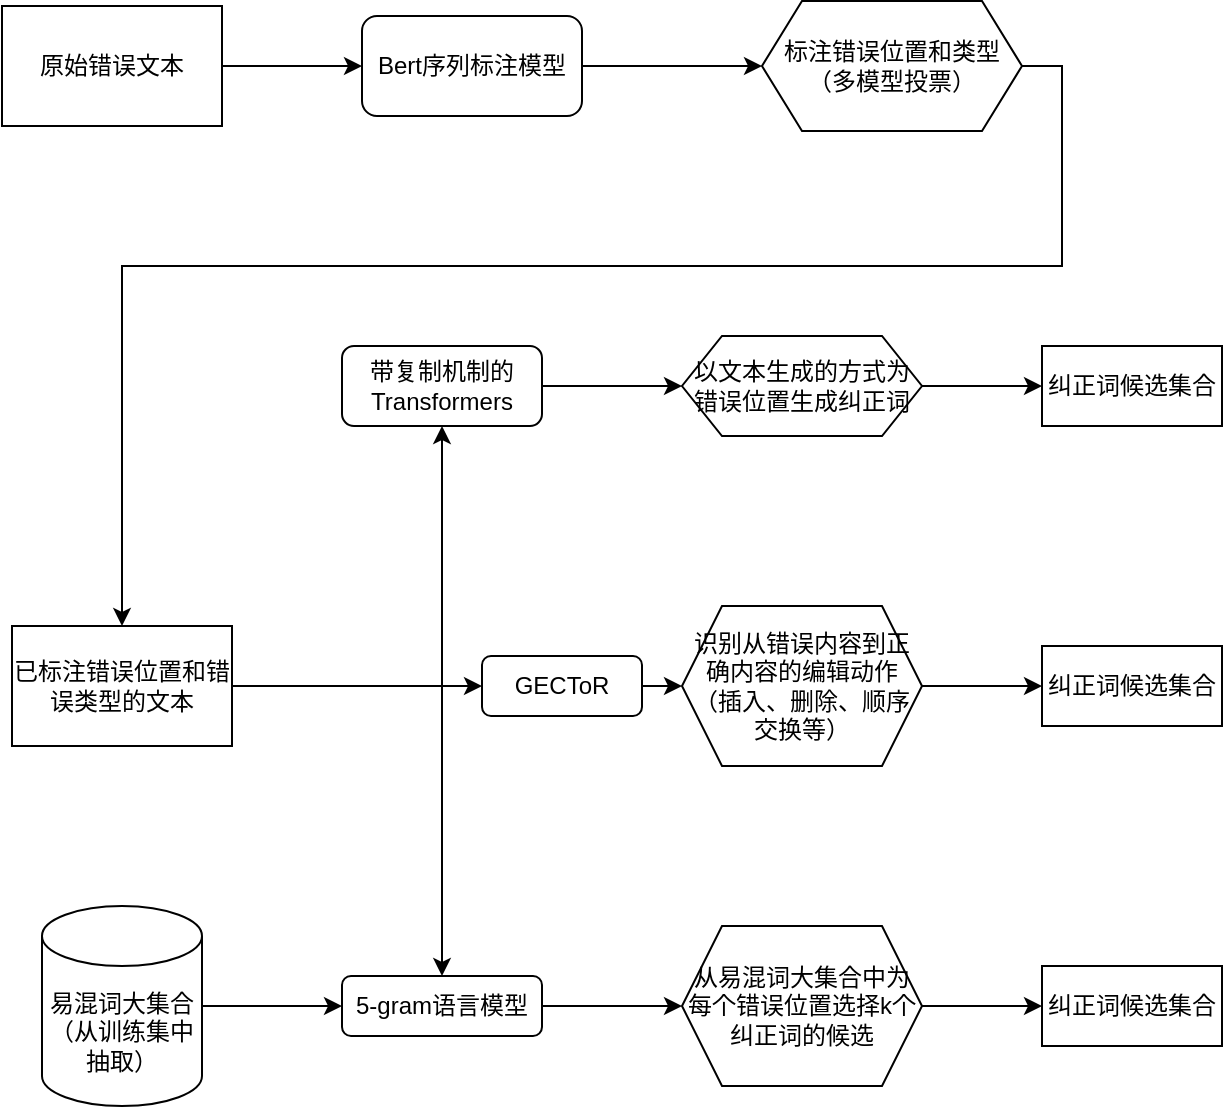 <mxfile version="20.0.1" type="github">
  <diagram id="C5RBs43oDa-KdzZeNtuy" name="Page-1">
    <mxGraphModel dx="700" dy="752" grid="1" gridSize="10" guides="1" tooltips="1" connect="1" arrows="1" fold="1" page="1" pageScale="1" pageWidth="827" pageHeight="1169" math="0" shadow="0">
      <root>
        <mxCell id="WIyWlLk6GJQsqaUBKTNV-0" />
        <mxCell id="WIyWlLk6GJQsqaUBKTNV-1" parent="WIyWlLk6GJQsqaUBKTNV-0" />
        <mxCell id="o0RipvDqpUGlfok2w_ck-6" style="edgeStyle=orthogonalEdgeStyle;rounded=0;orthogonalLoop=1;jettySize=auto;html=1;exitX=1;exitY=0.5;exitDx=0;exitDy=0;entryX=0.5;entryY=0;entryDx=0;entryDy=0;" edge="1" parent="WIyWlLk6GJQsqaUBKTNV-1" source="o0RipvDqpUGlfok2w_ck-11" target="o0RipvDqpUGlfok2w_ck-1">
          <mxGeometry relative="1" as="geometry">
            <mxPoint x="160" y="350" as="sourcePoint" />
          </mxGeometry>
        </mxCell>
        <mxCell id="o0RipvDqpUGlfok2w_ck-8" style="edgeStyle=orthogonalEdgeStyle;rounded=0;orthogonalLoop=1;jettySize=auto;html=1;exitX=1;exitY=0.5;exitDx=0;exitDy=0;entryX=0;entryY=0.5;entryDx=0;entryDy=0;" edge="1" parent="WIyWlLk6GJQsqaUBKTNV-1" source="o0RipvDqpUGlfok2w_ck-1" target="o0RipvDqpUGlfok2w_ck-7">
          <mxGeometry relative="1" as="geometry" />
        </mxCell>
        <mxCell id="o0RipvDqpUGlfok2w_ck-1" value="5-gram语言模型" style="rounded=1;whiteSpace=wrap;html=1;" vertex="1" parent="WIyWlLk6GJQsqaUBKTNV-1">
          <mxGeometry x="240" y="555" width="100" height="30" as="geometry" />
        </mxCell>
        <mxCell id="o0RipvDqpUGlfok2w_ck-5" style="edgeStyle=orthogonalEdgeStyle;rounded=0;orthogonalLoop=1;jettySize=auto;html=1;exitX=1;exitY=0.5;exitDx=0;exitDy=0;exitPerimeter=0;entryX=0;entryY=0.5;entryDx=0;entryDy=0;" edge="1" parent="WIyWlLk6GJQsqaUBKTNV-1" source="o0RipvDqpUGlfok2w_ck-2" target="o0RipvDqpUGlfok2w_ck-1">
          <mxGeometry relative="1" as="geometry" />
        </mxCell>
        <mxCell id="o0RipvDqpUGlfok2w_ck-2" value="易混词大集合&lt;br&gt;（从训练集中抽取）" style="shape=cylinder3;whiteSpace=wrap;html=1;boundedLbl=1;backgroundOutline=1;size=15;" vertex="1" parent="WIyWlLk6GJQsqaUBKTNV-1">
          <mxGeometry x="90" y="520" width="80" height="100" as="geometry" />
        </mxCell>
        <mxCell id="o0RipvDqpUGlfok2w_ck-10" value="" style="edgeStyle=orthogonalEdgeStyle;rounded=0;orthogonalLoop=1;jettySize=auto;html=1;" edge="1" parent="WIyWlLk6GJQsqaUBKTNV-1" source="o0RipvDqpUGlfok2w_ck-7" target="o0RipvDqpUGlfok2w_ck-9">
          <mxGeometry relative="1" as="geometry" />
        </mxCell>
        <mxCell id="o0RipvDqpUGlfok2w_ck-7" value="从易混词大集合中为每个错误位置选择k个纠正词的候选" style="shape=hexagon;perimeter=hexagonPerimeter2;whiteSpace=wrap;html=1;fixedSize=1;" vertex="1" parent="WIyWlLk6GJQsqaUBKTNV-1">
          <mxGeometry x="410" y="530" width="120" height="80" as="geometry" />
        </mxCell>
        <mxCell id="o0RipvDqpUGlfok2w_ck-9" value="纠正词候选集合" style="whiteSpace=wrap;html=1;" vertex="1" parent="WIyWlLk6GJQsqaUBKTNV-1">
          <mxGeometry x="590" y="550" width="90" height="40" as="geometry" />
        </mxCell>
        <mxCell id="o0RipvDqpUGlfok2w_ck-19" style="edgeStyle=orthogonalEdgeStyle;rounded=0;orthogonalLoop=1;jettySize=auto;html=1;exitX=1;exitY=0.5;exitDx=0;exitDy=0;entryX=0.5;entryY=1;entryDx=0;entryDy=0;" edge="1" parent="WIyWlLk6GJQsqaUBKTNV-1" source="o0RipvDqpUGlfok2w_ck-11" target="o0RipvDqpUGlfok2w_ck-18">
          <mxGeometry relative="1" as="geometry" />
        </mxCell>
        <mxCell id="o0RipvDqpUGlfok2w_ck-23" style="edgeStyle=orthogonalEdgeStyle;rounded=0;orthogonalLoop=1;jettySize=auto;html=1;exitX=1;exitY=0.5;exitDx=0;exitDy=0;" edge="1" parent="WIyWlLk6GJQsqaUBKTNV-1" source="o0RipvDqpUGlfok2w_ck-11" target="o0RipvDqpUGlfok2w_ck-22">
          <mxGeometry relative="1" as="geometry" />
        </mxCell>
        <mxCell id="o0RipvDqpUGlfok2w_ck-11" value="&lt;span style=&quot;&quot;&gt;已标注错误位置和错误类型的文本&lt;/span&gt;" style="rounded=0;whiteSpace=wrap;html=1;" vertex="1" parent="WIyWlLk6GJQsqaUBKTNV-1">
          <mxGeometry x="75" y="380" width="110" height="60" as="geometry" />
        </mxCell>
        <mxCell id="o0RipvDqpUGlfok2w_ck-16" style="edgeStyle=orthogonalEdgeStyle;rounded=0;orthogonalLoop=1;jettySize=auto;html=1;exitX=1;exitY=0.5;exitDx=0;exitDy=0;entryX=0;entryY=0.5;entryDx=0;entryDy=0;" edge="1" parent="WIyWlLk6GJQsqaUBKTNV-1" source="o0RipvDqpUGlfok2w_ck-12" target="o0RipvDqpUGlfok2w_ck-13">
          <mxGeometry relative="1" as="geometry" />
        </mxCell>
        <mxCell id="o0RipvDqpUGlfok2w_ck-12" value="&lt;span style=&quot;&quot;&gt;原始错误文本&lt;/span&gt;" style="rounded=0;whiteSpace=wrap;html=1;" vertex="1" parent="WIyWlLk6GJQsqaUBKTNV-1">
          <mxGeometry x="70" y="70" width="110" height="60" as="geometry" />
        </mxCell>
        <mxCell id="o0RipvDqpUGlfok2w_ck-17" style="edgeStyle=orthogonalEdgeStyle;rounded=0;orthogonalLoop=1;jettySize=auto;html=1;exitX=1;exitY=0.5;exitDx=0;exitDy=0;entryX=0;entryY=0.5;entryDx=0;entryDy=0;" edge="1" parent="WIyWlLk6GJQsqaUBKTNV-1" source="o0RipvDqpUGlfok2w_ck-13" target="o0RipvDqpUGlfok2w_ck-14">
          <mxGeometry relative="1" as="geometry" />
        </mxCell>
        <mxCell id="o0RipvDqpUGlfok2w_ck-13" value="Bert序列标注模型" style="rounded=1;whiteSpace=wrap;html=1;" vertex="1" parent="WIyWlLk6GJQsqaUBKTNV-1">
          <mxGeometry x="250" y="75" width="110" height="50" as="geometry" />
        </mxCell>
        <mxCell id="o0RipvDqpUGlfok2w_ck-15" style="edgeStyle=orthogonalEdgeStyle;rounded=0;orthogonalLoop=1;jettySize=auto;html=1;exitX=1;exitY=0.5;exitDx=0;exitDy=0;entryX=0.5;entryY=0;entryDx=0;entryDy=0;" edge="1" parent="WIyWlLk6GJQsqaUBKTNV-1" source="o0RipvDqpUGlfok2w_ck-14" target="o0RipvDqpUGlfok2w_ck-11">
          <mxGeometry relative="1" as="geometry">
            <Array as="points">
              <mxPoint x="600" y="100" />
              <mxPoint x="600" y="200" />
              <mxPoint x="130" y="200" />
            </Array>
          </mxGeometry>
        </mxCell>
        <mxCell id="o0RipvDqpUGlfok2w_ck-14" value="标注错误位置和类型&lt;br&gt;（多模型投票）" style="shape=hexagon;perimeter=hexagonPerimeter2;whiteSpace=wrap;html=1;fixedSize=1;" vertex="1" parent="WIyWlLk6GJQsqaUBKTNV-1">
          <mxGeometry x="450" y="67.5" width="130" height="65" as="geometry" />
        </mxCell>
        <mxCell id="o0RipvDqpUGlfok2w_ck-21" style="edgeStyle=orthogonalEdgeStyle;rounded=0;orthogonalLoop=1;jettySize=auto;html=1;exitX=1;exitY=0.5;exitDx=0;exitDy=0;entryX=0;entryY=0.5;entryDx=0;entryDy=0;" edge="1" parent="WIyWlLk6GJQsqaUBKTNV-1" source="o0RipvDqpUGlfok2w_ck-18" target="o0RipvDqpUGlfok2w_ck-20">
          <mxGeometry relative="1" as="geometry" />
        </mxCell>
        <mxCell id="o0RipvDqpUGlfok2w_ck-18" value="带复制机制的Transformers" style="rounded=1;whiteSpace=wrap;html=1;" vertex="1" parent="WIyWlLk6GJQsqaUBKTNV-1">
          <mxGeometry x="240" y="240" width="100" height="40" as="geometry" />
        </mxCell>
        <mxCell id="o0RipvDqpUGlfok2w_ck-29" style="edgeStyle=orthogonalEdgeStyle;rounded=0;orthogonalLoop=1;jettySize=auto;html=1;exitX=1;exitY=0.5;exitDx=0;exitDy=0;entryX=0;entryY=0.5;entryDx=0;entryDy=0;" edge="1" parent="WIyWlLk6GJQsqaUBKTNV-1" source="o0RipvDqpUGlfok2w_ck-20" target="o0RipvDqpUGlfok2w_ck-28">
          <mxGeometry relative="1" as="geometry" />
        </mxCell>
        <mxCell id="o0RipvDqpUGlfok2w_ck-20" value="以文本生成的方式为错误位置生成纠正词" style="shape=hexagon;perimeter=hexagonPerimeter2;whiteSpace=wrap;html=1;fixedSize=1;" vertex="1" parent="WIyWlLk6GJQsqaUBKTNV-1">
          <mxGeometry x="410" y="235" width="120" height="50" as="geometry" />
        </mxCell>
        <mxCell id="o0RipvDqpUGlfok2w_ck-25" style="edgeStyle=orthogonalEdgeStyle;rounded=0;orthogonalLoop=1;jettySize=auto;html=1;exitX=1;exitY=0.5;exitDx=0;exitDy=0;entryX=0;entryY=0.5;entryDx=0;entryDy=0;" edge="1" parent="WIyWlLk6GJQsqaUBKTNV-1" source="o0RipvDqpUGlfok2w_ck-22" target="o0RipvDqpUGlfok2w_ck-24">
          <mxGeometry relative="1" as="geometry" />
        </mxCell>
        <mxCell id="o0RipvDqpUGlfok2w_ck-22" value="GECToR" style="rounded=1;whiteSpace=wrap;html=1;" vertex="1" parent="WIyWlLk6GJQsqaUBKTNV-1">
          <mxGeometry x="310" y="395" width="80" height="30" as="geometry" />
        </mxCell>
        <mxCell id="o0RipvDqpUGlfok2w_ck-27" value="" style="edgeStyle=orthogonalEdgeStyle;rounded=0;orthogonalLoop=1;jettySize=auto;html=1;" edge="1" parent="WIyWlLk6GJQsqaUBKTNV-1" source="o0RipvDqpUGlfok2w_ck-24" target="o0RipvDqpUGlfok2w_ck-26">
          <mxGeometry relative="1" as="geometry" />
        </mxCell>
        <mxCell id="o0RipvDqpUGlfok2w_ck-24" value="识别从错误内容到正确内容的编辑动作（插入、删除、顺序交换等）" style="shape=hexagon;perimeter=hexagonPerimeter2;whiteSpace=wrap;html=1;fixedSize=1;" vertex="1" parent="WIyWlLk6GJQsqaUBKTNV-1">
          <mxGeometry x="410" y="370" width="120" height="80" as="geometry" />
        </mxCell>
        <mxCell id="o0RipvDqpUGlfok2w_ck-26" value="&lt;span style=&quot;&quot;&gt;纠正词候选集合&lt;/span&gt;" style="whiteSpace=wrap;html=1;" vertex="1" parent="WIyWlLk6GJQsqaUBKTNV-1">
          <mxGeometry x="590" y="390" width="90" height="40" as="geometry" />
        </mxCell>
        <mxCell id="o0RipvDqpUGlfok2w_ck-28" value="&lt;span style=&quot;&quot;&gt;纠正词候选集合&lt;/span&gt;" style="whiteSpace=wrap;html=1;" vertex="1" parent="WIyWlLk6GJQsqaUBKTNV-1">
          <mxGeometry x="590" y="240" width="90" height="40" as="geometry" />
        </mxCell>
      </root>
    </mxGraphModel>
  </diagram>
</mxfile>
